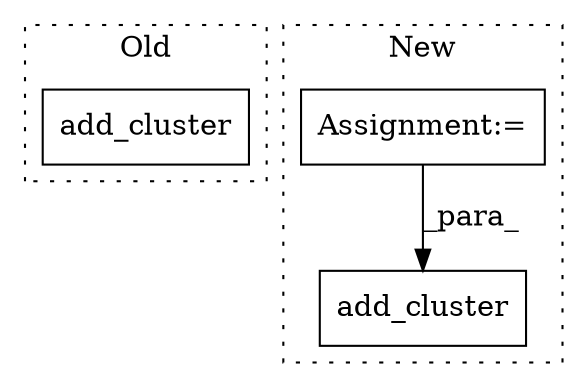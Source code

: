 digraph G {
subgraph cluster0 {
1 [label="add_cluster" a="32" s="12753" l="13" shape="box"];
label = "Old";
style="dotted";
}
subgraph cluster1 {
2 [label="add_cluster" a="32" s="14005,14025" l="12,1" shape="box"];
3 [label="Assignment:=" a="7" s="13940" l="1" shape="box"];
label = "New";
style="dotted";
}
3 -> 2 [label="_para_"];
}